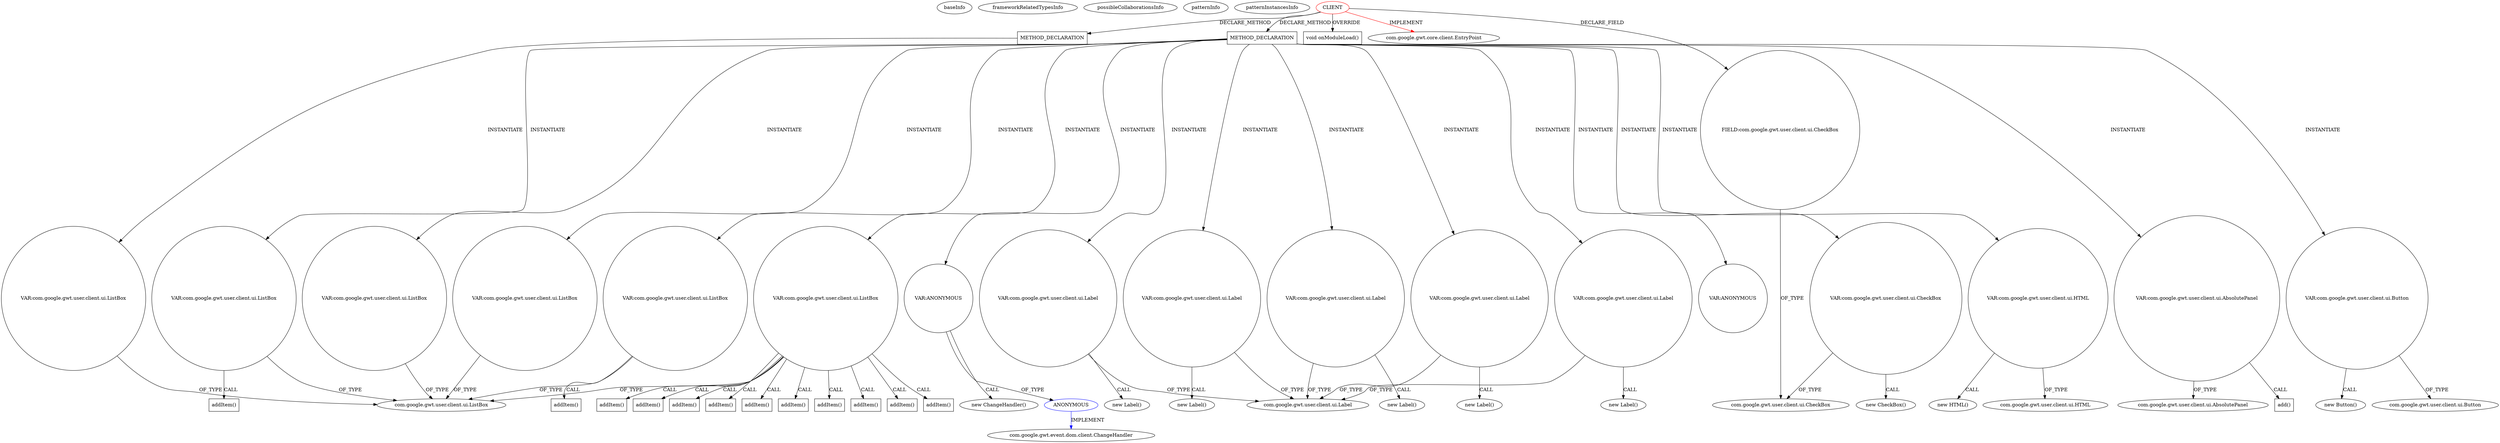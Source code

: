 digraph {
baseInfo[graphId=488,category="pattern",isAnonymous=false,possibleRelation=true]
frameworkRelatedTypesInfo[0="com.google.gwt.core.client.EntryPoint"]
possibleCollaborationsInfo[0="488~INSTANTIATION-CLIENT_METHOD_DECLARATION-~com.google.gwt.core.client.EntryPoint ~com.google.gwt.event.dom.client.ChangeHandler ~false~true"]
patternInfo[frequency=2.0,patternRootClient=0]
patternInstancesInfo[0="spydon-esiade~/spydon-esiade/esiade-master/src/net/esiade/client/Esiade.java~Esiade~4504",1="DeannaSurma-Census~/DeannaSurma-Census/Census-master/src/com/cs4302/census/client/Census.java~Census~109"]
116[label="com.google.gwt.event.dom.client.ChangeHandler",vertexType="FRAMEWORK_INTERFACE_TYPE",isFrameworkType=false]
242[label="ANONYMOUS",vertexType="REFERENCE_ANONYMOUS_DECLARATION",isFrameworkType=false,color=blue]
241[label="VAR:ANONYMOUS",vertexType="VARIABLE_EXPRESION",isFrameworkType=false,shape=circle]
77[label="METHOD_DECLARATION",vertexType="CLIENT_METHOD_DECLARATION",isFrameworkType=false,shape=box]
0[label="CLIENT",vertexType="ROOT_CLIENT_CLASS_DECLARATION",isFrameworkType=false,color=red]
18[label="FIELD:com.google.gwt.user.client.ui.CheckBox",vertexType="FIELD_DECLARATION",isFrameworkType=false,shape=circle]
20[label="void onModuleLoad()",vertexType="OVERRIDING_METHOD_DECLARATION",isFrameworkType=false,shape=box]
19[label="com.google.gwt.user.client.ui.CheckBox",vertexType="FRAMEWORK_CLASS_TYPE",isFrameworkType=false]
240[label="new ChangeHandler()",vertexType="CONSTRUCTOR_CALL",isFrameworkType=false]
1[label="com.google.gwt.core.client.EntryPoint",vertexType="FRAMEWORK_INTERFACE_TYPE",isFrameworkType=false]
302[label="VAR:com.google.gwt.user.client.ui.CheckBox",vertexType="VARIABLE_EXPRESION",isFrameworkType=false,shape=circle]
301[label="new CheckBox()",vertexType="CONSTRUCTOR_CALL",isFrameworkType=false]
645[label="METHOD_DECLARATION",vertexType="CLIENT_METHOD_DECLARATION",isFrameworkType=false,shape=box]
90[label="VAR:com.google.gwt.user.client.ui.Label",vertexType="VARIABLE_EXPRESION",isFrameworkType=false,shape=circle]
5[label="com.google.gwt.user.client.ui.Label",vertexType="FRAMEWORK_CLASS_TYPE",isFrameworkType=false]
286[label="VAR:com.google.gwt.user.client.ui.Label",vertexType="VARIABLE_EXPRESION",isFrameworkType=false,shape=circle]
95[label="VAR:com.google.gwt.user.client.ui.Label",vertexType="VARIABLE_EXPRESION",isFrameworkType=false,shape=circle]
82[label="VAR:com.google.gwt.user.client.ui.Label",vertexType="VARIABLE_EXPRESION",isFrameworkType=false,shape=circle]
322[label="VAR:com.google.gwt.user.client.ui.Label",vertexType="VARIABLE_EXPRESION",isFrameworkType=false,shape=circle]
335[label="VAR:com.google.gwt.user.client.ui.HTML",vertexType="VARIABLE_EXPRESION",isFrameworkType=false,shape=circle]
334[label="new HTML()",vertexType="CONSTRUCTOR_CALL",isFrameworkType=false]
81[label="new Label()",vertexType="CONSTRUCTOR_CALL",isFrameworkType=false]
285[label="new Label()",vertexType="CONSTRUCTOR_CALL",isFrameworkType=false]
89[label="new Label()",vertexType="CONSTRUCTOR_CALL",isFrameworkType=false]
114[label="VAR:ANONYMOUS",vertexType="VARIABLE_EXPRESION",isFrameworkType=false,shape=circle]
94[label="new Label()",vertexType="CONSTRUCTOR_CALL",isFrameworkType=false]
321[label="new Label()",vertexType="CONSTRUCTOR_CALL",isFrameworkType=false]
84[label="VAR:com.google.gwt.user.client.ui.AbsolutePanel",vertexType="VARIABLE_EXPRESION",isFrameworkType=false,shape=circle]
86[label="com.google.gwt.user.client.ui.AbsolutePanel",vertexType="FRAMEWORK_CLASS_TYPE",isFrameworkType=false]
291[label="add()",vertexType="INSIDE_CALL",isFrameworkType=false,shape=box]
314[label="VAR:com.google.gwt.user.client.ui.Button",vertexType="VARIABLE_EXPRESION",isFrameworkType=false,shape=circle]
313[label="new Button()",vertexType="CONSTRUCTOR_CALL",isFrameworkType=false]
326[label="com.google.gwt.user.client.ui.HTML",vertexType="FRAMEWORK_CLASS_TYPE",isFrameworkType=false]
29[label="com.google.gwt.user.client.ui.Button",vertexType="FRAMEWORK_CLASS_TYPE",isFrameworkType=false]
257[label="VAR:com.google.gwt.user.client.ui.ListBox",vertexType="VARIABLE_EXPRESION",isFrameworkType=false,shape=circle]
258[label="addItem()",vertexType="INSIDE_CALL",isFrameworkType=false,shape=box]
3[label="com.google.gwt.user.client.ui.ListBox",vertexType="FRAMEWORK_CLASS_TYPE",isFrameworkType=false]
117[label="VAR:com.google.gwt.user.client.ui.ListBox",vertexType="VARIABLE_EXPRESION",isFrameworkType=false,shape=circle]
181[label="addItem()",vertexType="INSIDE_CALL",isFrameworkType=false,shape=box]
130[label="VAR:com.google.gwt.user.client.ui.ListBox",vertexType="VARIABLE_EXPRESION",isFrameworkType=false,shape=circle]
171[label="addItem()",vertexType="INSIDE_CALL",isFrameworkType=false,shape=box]
207[label="addItem()",vertexType="INSIDE_CALL",isFrameworkType=false,shape=box]
159[label="addItem()",vertexType="INSIDE_CALL",isFrameworkType=false,shape=box]
255[label="VAR:com.google.gwt.user.client.ui.ListBox",vertexType="VARIABLE_EXPRESION",isFrameworkType=false,shape=circle]
165[label="addItem()",vertexType="INSIDE_CALL",isFrameworkType=false,shape=box]
137[label="addItem()",vertexType="INSIDE_CALL",isFrameworkType=false,shape=box]
177[label="addItem()",vertexType="INSIDE_CALL",isFrameworkType=false,shape=box]
102[label="VAR:com.google.gwt.user.client.ui.ListBox",vertexType="VARIABLE_EXPRESION",isFrameworkType=false,shape=circle]
103[label="addItem()",vertexType="INSIDE_CALL",isFrameworkType=false,shape=box]
187[label="addItem()",vertexType="INSIDE_CALL",isFrameworkType=false,shape=box]
153[label="addItem()",vertexType="INSIDE_CALL",isFrameworkType=false,shape=box]
213[label="addItem()",vertexType="INSIDE_CALL",isFrameworkType=false,shape=box]
650[label="VAR:com.google.gwt.user.client.ui.ListBox",vertexType="VARIABLE_EXPRESION",isFrameworkType=false,shape=circle]
77->335[label="INSTANTIATE"]
117->171[label="CALL"]
335->334[label="CALL"]
77->257[label="INSTANTIATE"]
77->302[label="INSTANTIATE"]
77->255[label="INSTANTIATE"]
90->5[label="OF_TYPE"]
241->240[label="CALL"]
117->3[label="OF_TYPE"]
322->321[label="CALL"]
286->5[label="OF_TYPE"]
18->19[label="OF_TYPE"]
84->291[label="CALL"]
102->3[label="OF_TYPE"]
255->3[label="OF_TYPE"]
77->95[label="INSTANTIATE"]
77->241[label="INSTANTIATE"]
286->285[label="CALL"]
82->81[label="CALL"]
335->326[label="OF_TYPE"]
77->130[label="INSTANTIATE"]
117->181[label="CALL"]
241->242[label="OF_TYPE"]
302->301[label="CALL"]
95->94[label="CALL"]
650->3[label="OF_TYPE"]
0->20[label="OVERRIDE"]
82->5[label="OF_TYPE"]
0->1[label="IMPLEMENT",color=red]
77->286[label="INSTANTIATE"]
117->137[label="CALL"]
645->650[label="INSTANTIATE"]
0->645[label="DECLARE_METHOD"]
314->313[label="CALL"]
77->322[label="INSTANTIATE"]
95->5[label="OF_TYPE"]
77->102[label="INSTANTIATE"]
302->19[label="OF_TYPE"]
90->89[label="CALL"]
77->84[label="INSTANTIATE"]
117->159[label="CALL"]
84->86[label="OF_TYPE"]
117->207[label="CALL"]
242->116[label="IMPLEMENT",color=blue]
77->117[label="INSTANTIATE"]
77->90[label="INSTANTIATE"]
102->103[label="CALL"]
257->258[label="CALL"]
322->5[label="OF_TYPE"]
117->177[label="CALL"]
77->114[label="INSTANTIATE"]
130->3[label="OF_TYPE"]
77->82[label="INSTANTIATE"]
117->187[label="CALL"]
314->29[label="OF_TYPE"]
0->77[label="DECLARE_METHOD"]
257->3[label="OF_TYPE"]
117->153[label="CALL"]
0->18[label="DECLARE_FIELD"]
77->314[label="INSTANTIATE"]
117->165[label="CALL"]
117->213[label="CALL"]
}

